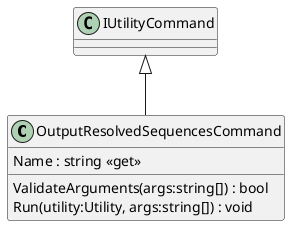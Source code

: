 @startuml
class OutputResolvedSequencesCommand {
    Name : string <<get>>
    ValidateArguments(args:string[]) : bool
    Run(utility:Utility, args:string[]) : void
}
IUtilityCommand <|-- OutputResolvedSequencesCommand
@enduml

